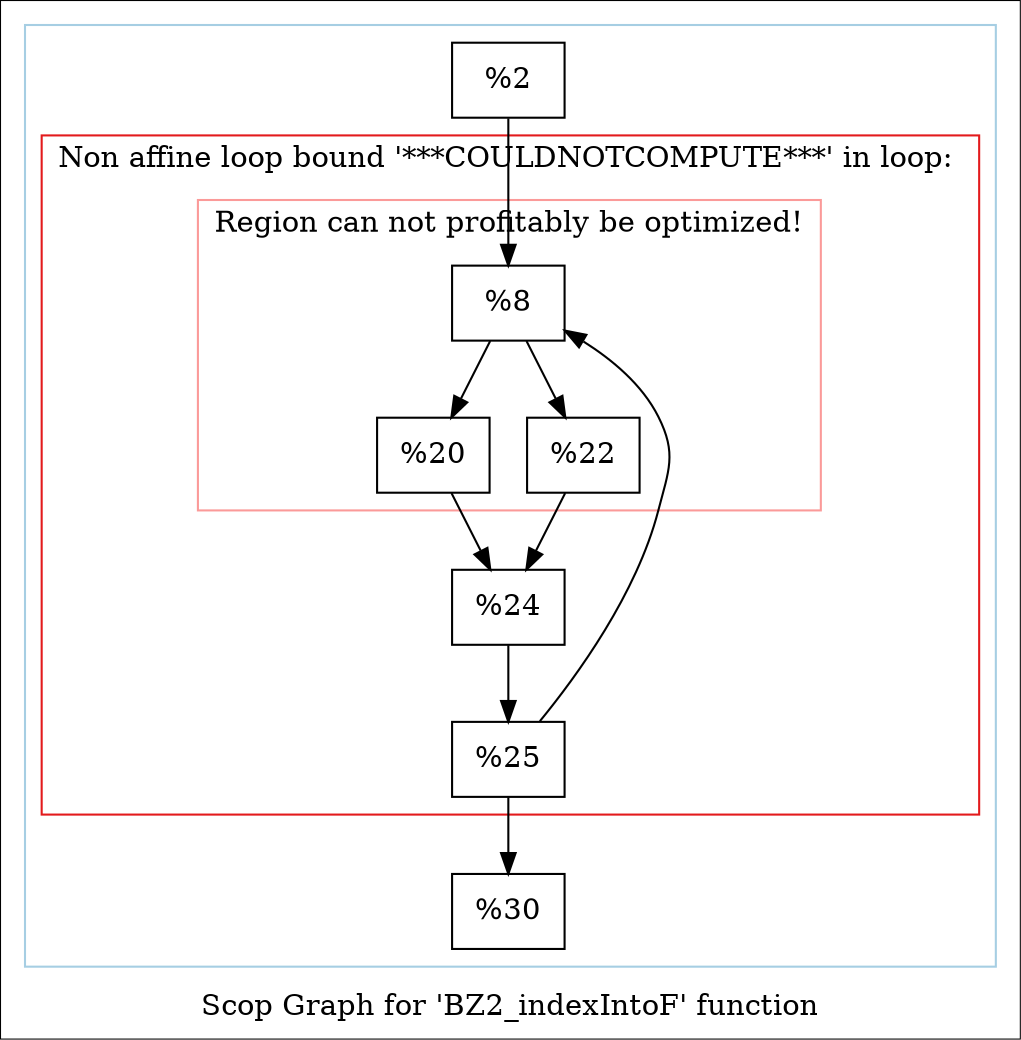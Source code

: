 digraph "Scop Graph for 'BZ2_indexIntoF' function" {
	label="Scop Graph for 'BZ2_indexIntoF' function";

	Node0x1845700 [shape=record,label="{%2}"];
	Node0x1845700 -> Node0x169d8c0;
	Node0x169d8c0 [shape=record,label="{%8}"];
	Node0x169d8c0 -> Node0x18683d0;
	Node0x169d8c0 -> Node0x185efa0;
	Node0x18683d0 [shape=record,label="{%20}"];
	Node0x18683d0 -> Node0x181a4c0;
	Node0x181a4c0 [shape=record,label="{%24}"];
	Node0x181a4c0 -> Node0x15c9390;
	Node0x15c9390 [shape=record,label="{%25}"];
	Node0x15c9390 -> Node0x169d8c0[constraint=false];
	Node0x15c9390 -> Node0x1687200;
	Node0x1687200 [shape=record,label="{%30}"];
	Node0x185efa0 [shape=record,label="{%22}"];
	Node0x185efa0 -> Node0x181a4c0;
	colorscheme = "paired12"
        subgraph cluster_0x1902470 {
          label = "";
          style = solid;
          color = 1
          subgraph cluster_0x15831c0 {
            label = "Non affine loop bound '***COULDNOTCOMPUTE***' in loop: ";
            style = solid;
            color = 6
            subgraph cluster_0x192ad10 {
              label = "Region can not profitably be optimized!";
              style = solid;
              color = 5
              Node0x169d8c0;
              Node0x18683d0;
              Node0x185efa0;
            }
            Node0x181a4c0;
            Node0x15c9390;
          }
          Node0x1845700;
          Node0x1687200;
        }
}
